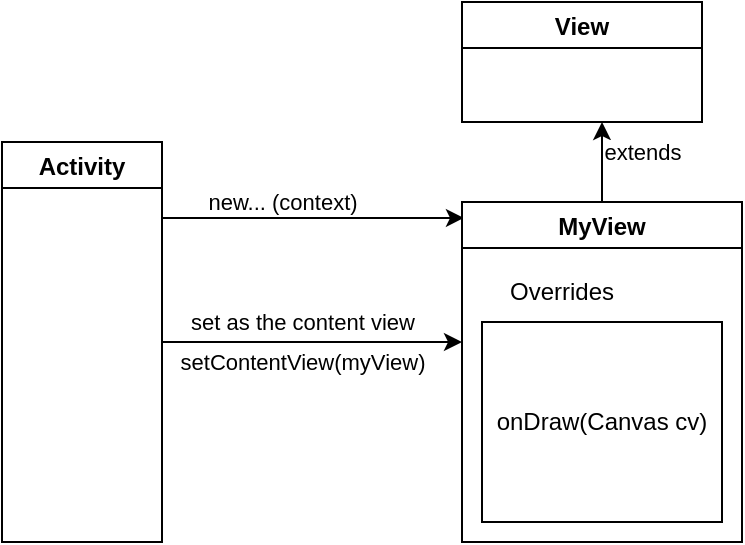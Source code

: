 <mxfile>
    <diagram id="-V4vmSfKmL14RygNXbYD" name="Page-1">
        <mxGraphModel dx="621" dy="580" grid="1" gridSize="10" guides="1" tooltips="1" connect="1" arrows="1" fold="1" page="1" pageScale="1" pageWidth="850" pageHeight="1100" math="0" shadow="0">
            <root>
                <mxCell id="0"/>
                <mxCell id="1" parent="0"/>
                <mxCell id="7" style="edgeStyle=none;html=1;" edge="1" parent="1" source="2">
                    <mxGeometry relative="1" as="geometry">
                        <mxPoint x="310" y="290" as="targetPoint"/>
                    </mxGeometry>
                </mxCell>
                <mxCell id="8" value="set as the content view" style="edgeLabel;html=1;align=center;verticalAlign=middle;resizable=0;points=[];" vertex="1" connectable="0" parent="7">
                    <mxGeometry x="0.227" y="2" relative="1" as="geometry">
                        <mxPoint x="-22" y="-8" as="offset"/>
                    </mxGeometry>
                </mxCell>
                <mxCell id="9" value="setContentView(myView)" style="edgeLabel;html=1;align=center;verticalAlign=middle;resizable=0;points=[];" vertex="1" connectable="0" parent="7">
                    <mxGeometry x="0.813" y="-5" relative="1" as="geometry">
                        <mxPoint x="-66" y="5" as="offset"/>
                    </mxGeometry>
                </mxCell>
                <mxCell id="11" style="edgeStyle=none;html=1;entryX=0.007;entryY=0.047;entryDx=0;entryDy=0;entryPerimeter=0;" edge="1" parent="1" target="4">
                    <mxGeometry relative="1" as="geometry">
                        <mxPoint x="160" y="228" as="sourcePoint"/>
                    </mxGeometry>
                </mxCell>
                <mxCell id="12" value="new... (context)" style="edgeLabel;html=1;align=center;verticalAlign=middle;resizable=0;points=[];" vertex="1" connectable="0" parent="11">
                    <mxGeometry x="0.245" y="-1" relative="1" as="geometry">
                        <mxPoint x="-34" y="-9" as="offset"/>
                    </mxGeometry>
                </mxCell>
                <mxCell id="2" value="Activity" style="swimlane;" vertex="1" parent="1">
                    <mxGeometry x="80" y="190" width="80" height="200" as="geometry"/>
                </mxCell>
                <mxCell id="3" value="View" style="swimlane;" vertex="1" parent="1">
                    <mxGeometry x="310" y="120" width="120" height="60" as="geometry"/>
                </mxCell>
                <mxCell id="10" style="edgeStyle=none;html=1;" edge="1" parent="1" source="4">
                    <mxGeometry relative="1" as="geometry">
                        <mxPoint x="380" y="180" as="targetPoint"/>
                    </mxGeometry>
                </mxCell>
                <mxCell id="13" value="extends" style="edgeLabel;html=1;align=center;verticalAlign=middle;resizable=0;points=[];" vertex="1" connectable="0" parent="10">
                    <mxGeometry x="0.271" relative="1" as="geometry">
                        <mxPoint x="20" as="offset"/>
                    </mxGeometry>
                </mxCell>
                <mxCell id="4" value="MyView" style="swimlane;" vertex="1" parent="1">
                    <mxGeometry x="310" y="220" width="140" height="170" as="geometry"/>
                </mxCell>
                <mxCell id="5" value="onDraw(Canvas cv)" style="rounded=0;whiteSpace=wrap;html=1;" vertex="1" parent="4">
                    <mxGeometry x="10" y="60" width="120" height="100" as="geometry"/>
                </mxCell>
                <mxCell id="6" value="Overrides" style="text;html=1;strokeColor=none;fillColor=none;align=center;verticalAlign=middle;whiteSpace=wrap;rounded=0;" vertex="1" parent="4">
                    <mxGeometry x="20" y="30" width="60" height="30" as="geometry"/>
                </mxCell>
            </root>
        </mxGraphModel>
    </diagram>
</mxfile>